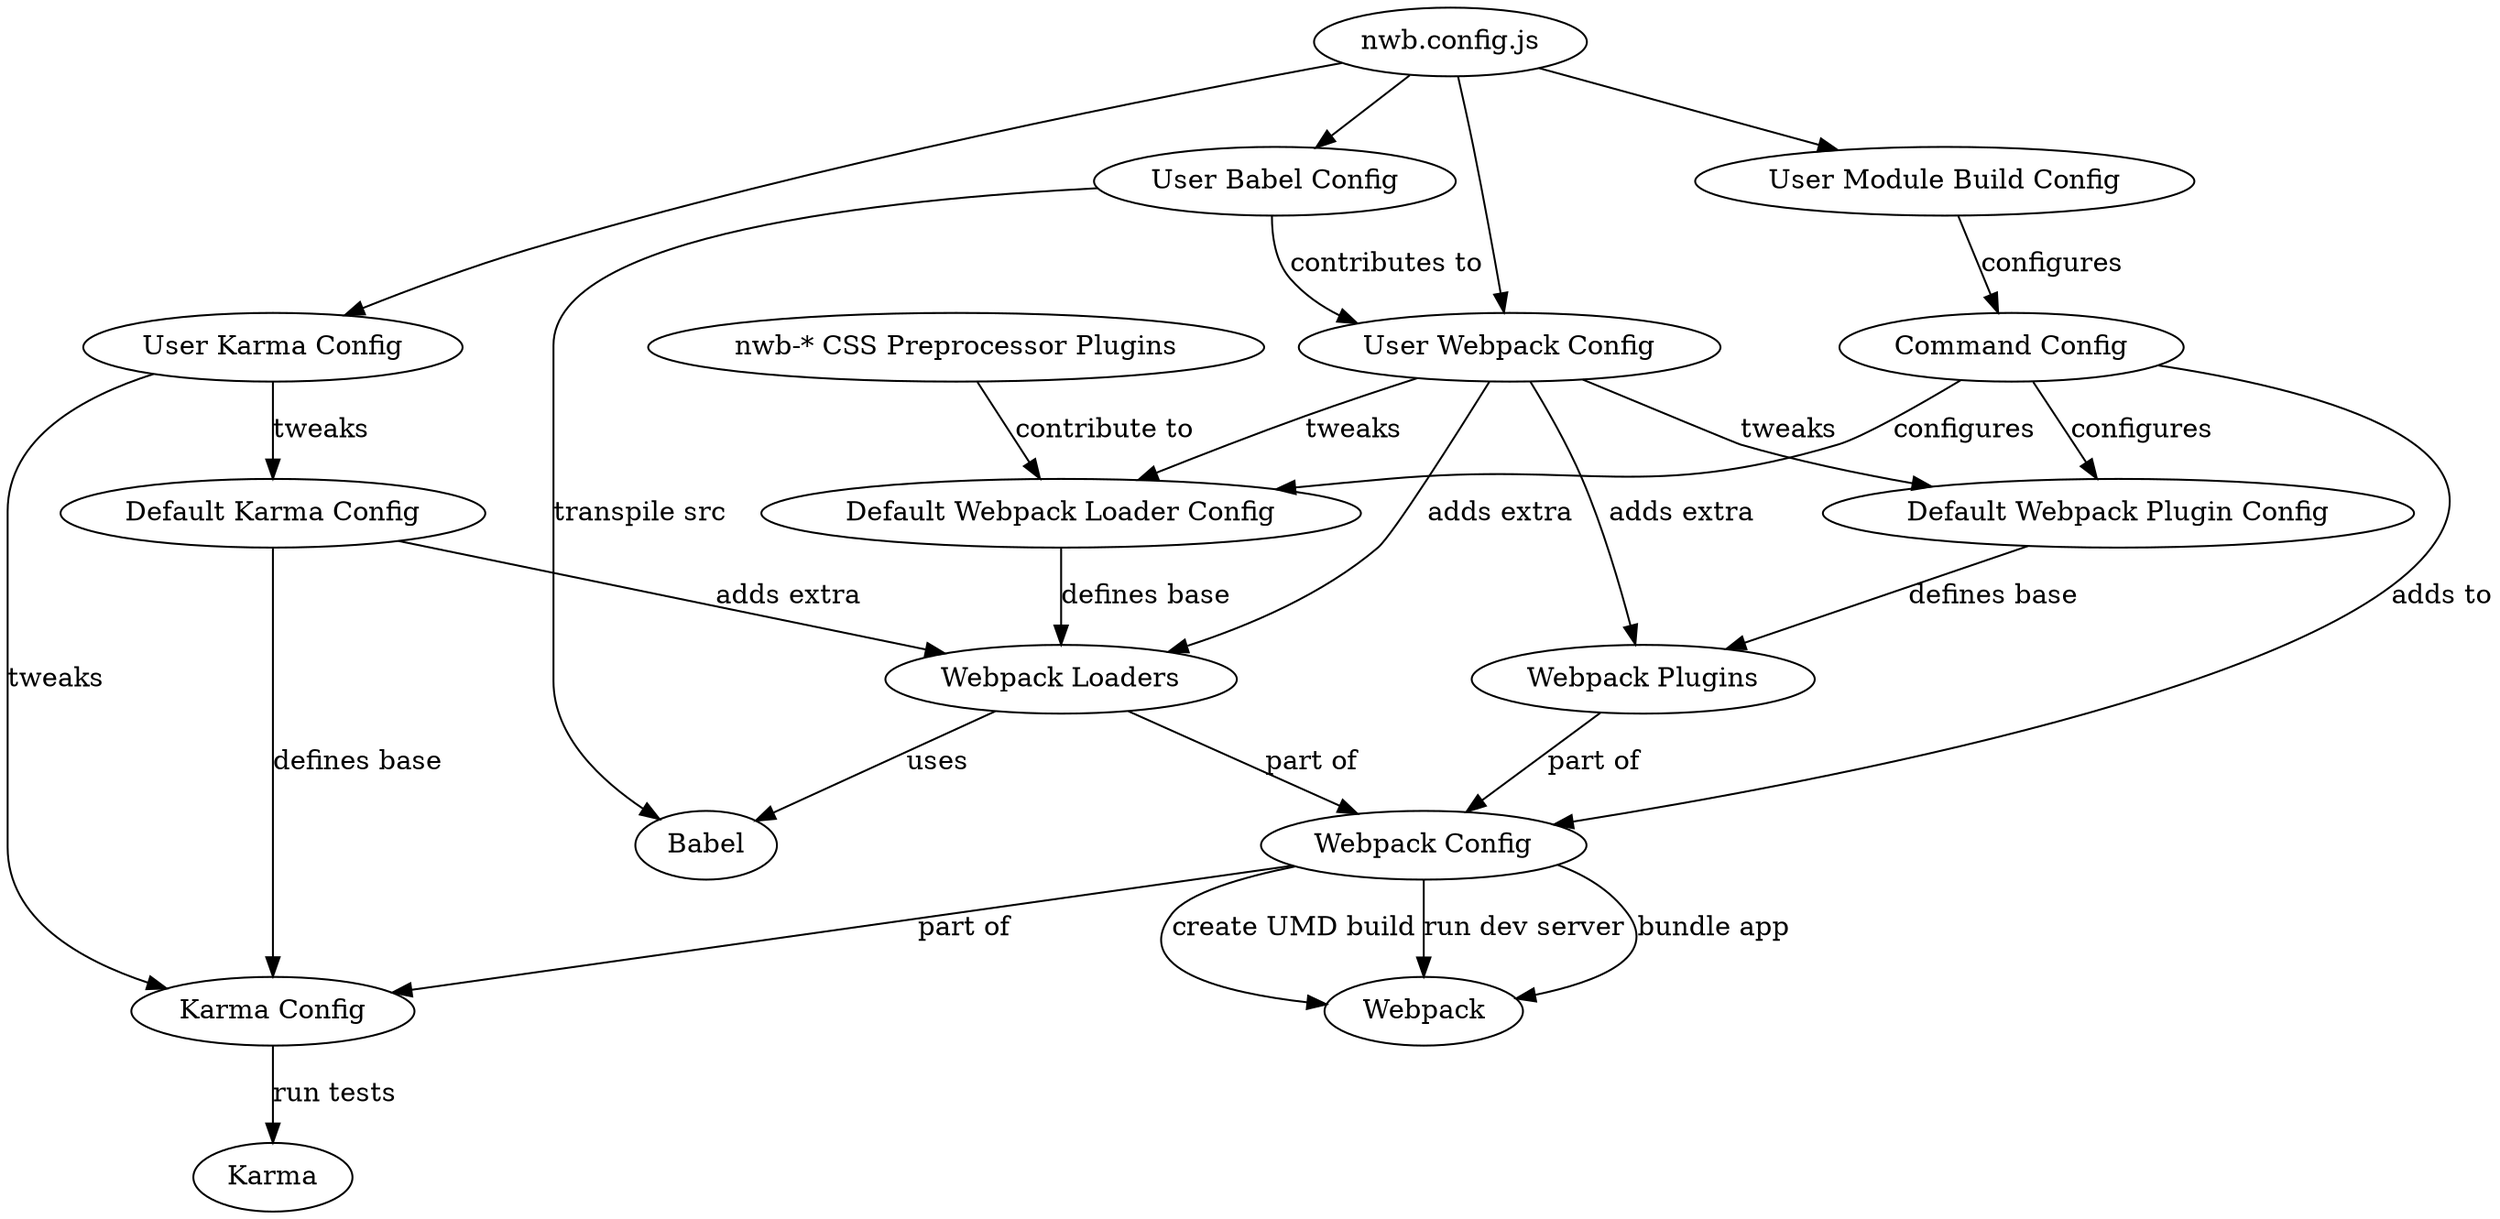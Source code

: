 digraph G {
  // inputs
  "nwb.config.js" -> "User Babel Config"
  "nwb.config.js" -> "User Webpack Config"
  "nwb.config.js" -> "User Karma Config"
  "nwb.config.js" -> "User Module Build Config"

  "User Babel Config" -> "User Webpack Config" [label="contributes to"]

  "User Module Build Config" -> "Command Config" [label="configures"]

  "User Babel Config" -> "Babel" [label="transpile src"]
  "User Webpack Config" -> "Default Webpack Loader Config" [label="tweaks"]
  "User Webpack Config" -> "Default Webpack Plugin Config" [label="tweaks"]
  "User Webpack Config" -> "Webpack Loaders" [label="adds extra"]
  "User Webpack Config" -> "Webpack Plugins" [label="adds extra"]
  "User Karma Config" -> "Default Karma Config" [label="tweaks"]
  "User Karma Config" -> "Karma Config" [label="tweaks"]

  "nwb-* CSS Preprocessor Plugins" -> "Default Webpack Loader Config" [label="contribute to"]

  // nwb
  "Command Config" -> "Default Webpack Loader Config" [label="configures"]
  "Command Config" -> "Default Webpack Plugin Config" [label="configures"]
  "Command Config" -> "Webpack Config" [label="adds to"]

  "Default Webpack Loader Config" -> "Webpack Loaders" [label="defines base"]
  "Default Webpack Plugin Config" -> "Webpack Plugins" [label="defines base"]

  "Webpack Loaders" -> "Webpack Config" [label="part of"]
  "Webpack Loaders" -> "Babel" [label="uses"]

  "Webpack Plugins" -> "Webpack Config" [label="part of"]

  "Webpack Config" -> "Webpack" [label="run dev server"]
  "Webpack Config" -> "Webpack" [label="bundle app"]
  "Webpack Config" -> "Webpack" [label="create UMD build"]
  "Webpack Config" -> "Karma Config" [label="part of"]

  "Default Karma Config" -> "Karma Config" [label="defines base"]
  "Default Karma Config" -> "Webpack Loaders" [label="adds extra"]

  "Karma Config" -> "Karma" [label="run tests"]
}
